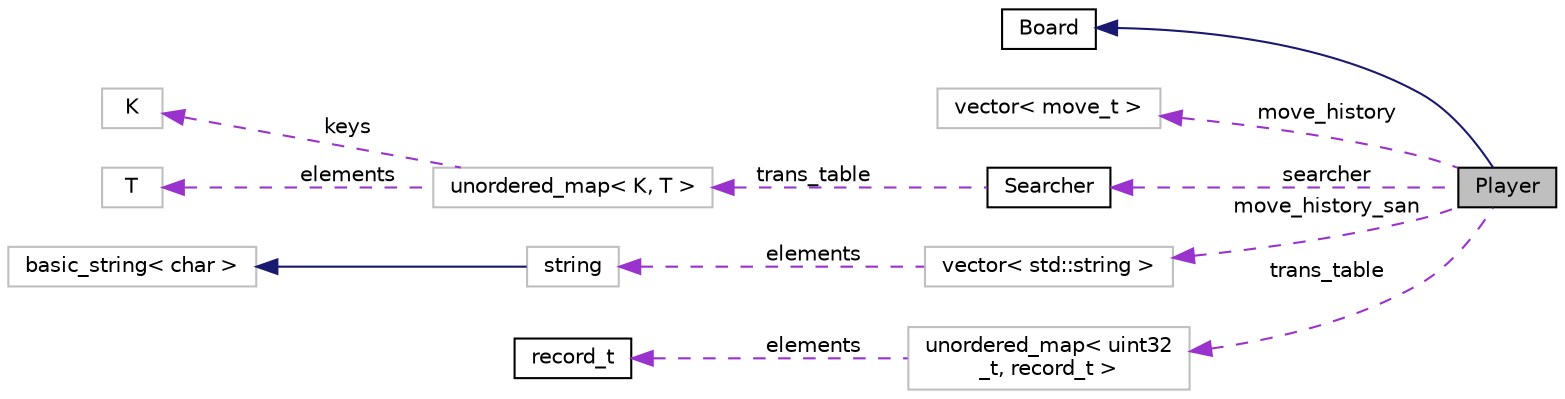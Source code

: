 digraph "Player"
{
 // INTERACTIVE_SVG=YES
 // LATEX_PDF_SIZE
  edge [fontname="Helvetica",fontsize="10",labelfontname="Helvetica",labelfontsize="10"];
  node [fontname="Helvetica",fontsize="10",shape=record];
  rankdir="LR";
  Node1 [label="Player",height=0.2,width=0.4,color="black", fillcolor="grey75", style="filled", fontcolor="black",tooltip="Represents the computer player in a game of chess."];
  Node2 -> Node1 [dir="back",color="midnightblue",fontsize="10",style="solid",fontname="Helvetica"];
  Node2 [label="Board",height=0.2,width=0.4,color="black", fillcolor="white", style="filled",URL="$classchessCore_1_1Board.html",tooltip="Represents the state of the chessboard."];
  Node3 -> Node1 [dir="back",color="darkorchid3",fontsize="10",style="dashed",label=" move_history" ,fontname="Helvetica"];
  Node3 [label="vector\< move_t \>",height=0.2,width=0.4,color="grey75", fillcolor="white", style="filled",tooltip=" "];
  Node4 -> Node1 [dir="back",color="darkorchid3",fontsize="10",style="dashed",label=" searcher" ,fontname="Helvetica"];
  Node4 [label="Searcher",height=0.2,width=0.4,color="black", fillcolor="white", style="filled",URL="$classchessCore_1_1Searcher.html",tooltip="A class to do all of the searching for the chess engine."];
  Node5 -> Node4 [dir="back",color="darkorchid3",fontsize="10",style="dashed",label=" trans_table" ,fontname="Helvetica"];
  Node5 [label="unordered_map\< K, T \>",height=0.2,width=0.4,color="grey75", fillcolor="white", style="filled",tooltip="STL class."];
  Node6 -> Node5 [dir="back",color="darkorchid3",fontsize="10",style="dashed",label=" keys" ,fontname="Helvetica"];
  Node6 [label="K",height=0.2,width=0.4,color="grey75", fillcolor="white", style="filled",tooltip=" "];
  Node7 -> Node5 [dir="back",color="darkorchid3",fontsize="10",style="dashed",label=" elements" ,fontname="Helvetica"];
  Node7 [label="T",height=0.2,width=0.4,color="grey75", fillcolor="white", style="filled",tooltip=" "];
  Node8 -> Node1 [dir="back",color="darkorchid3",fontsize="10",style="dashed",label=" move_history_san" ,fontname="Helvetica"];
  Node8 [label="vector\< std::string \>",height=0.2,width=0.4,color="grey75", fillcolor="white", style="filled",tooltip=" "];
  Node9 -> Node8 [dir="back",color="darkorchid3",fontsize="10",style="dashed",label=" elements" ,fontname="Helvetica"];
  Node9 [label="string",height=0.2,width=0.4,color="grey75", fillcolor="white", style="filled",tooltip="STL class."];
  Node10 -> Node9 [dir="back",color="midnightblue",fontsize="10",style="solid",fontname="Helvetica"];
  Node10 [label="basic_string\< char \>",height=0.2,width=0.4,color="grey75", fillcolor="white", style="filled",tooltip="STL class."];
  Node11 -> Node1 [dir="back",color="darkorchid3",fontsize="10",style="dashed",label=" trans_table" ,fontname="Helvetica"];
  Node11 [label="unordered_map\< uint32\l_t, record_t \>",height=0.2,width=0.4,color="grey75", fillcolor="white", style="filled",tooltip=" "];
  Node12 -> Node11 [dir="back",color="darkorchid3",fontsize="10",style="dashed",label=" elements" ,fontname="Helvetica"];
  Node12 [label="record_t",height=0.2,width=0.4,color="black", fillcolor="white", style="filled",URL="$structchessCore_1_1record__t.html",tooltip="A struct for recording search details, used in the transposition table."];
}
